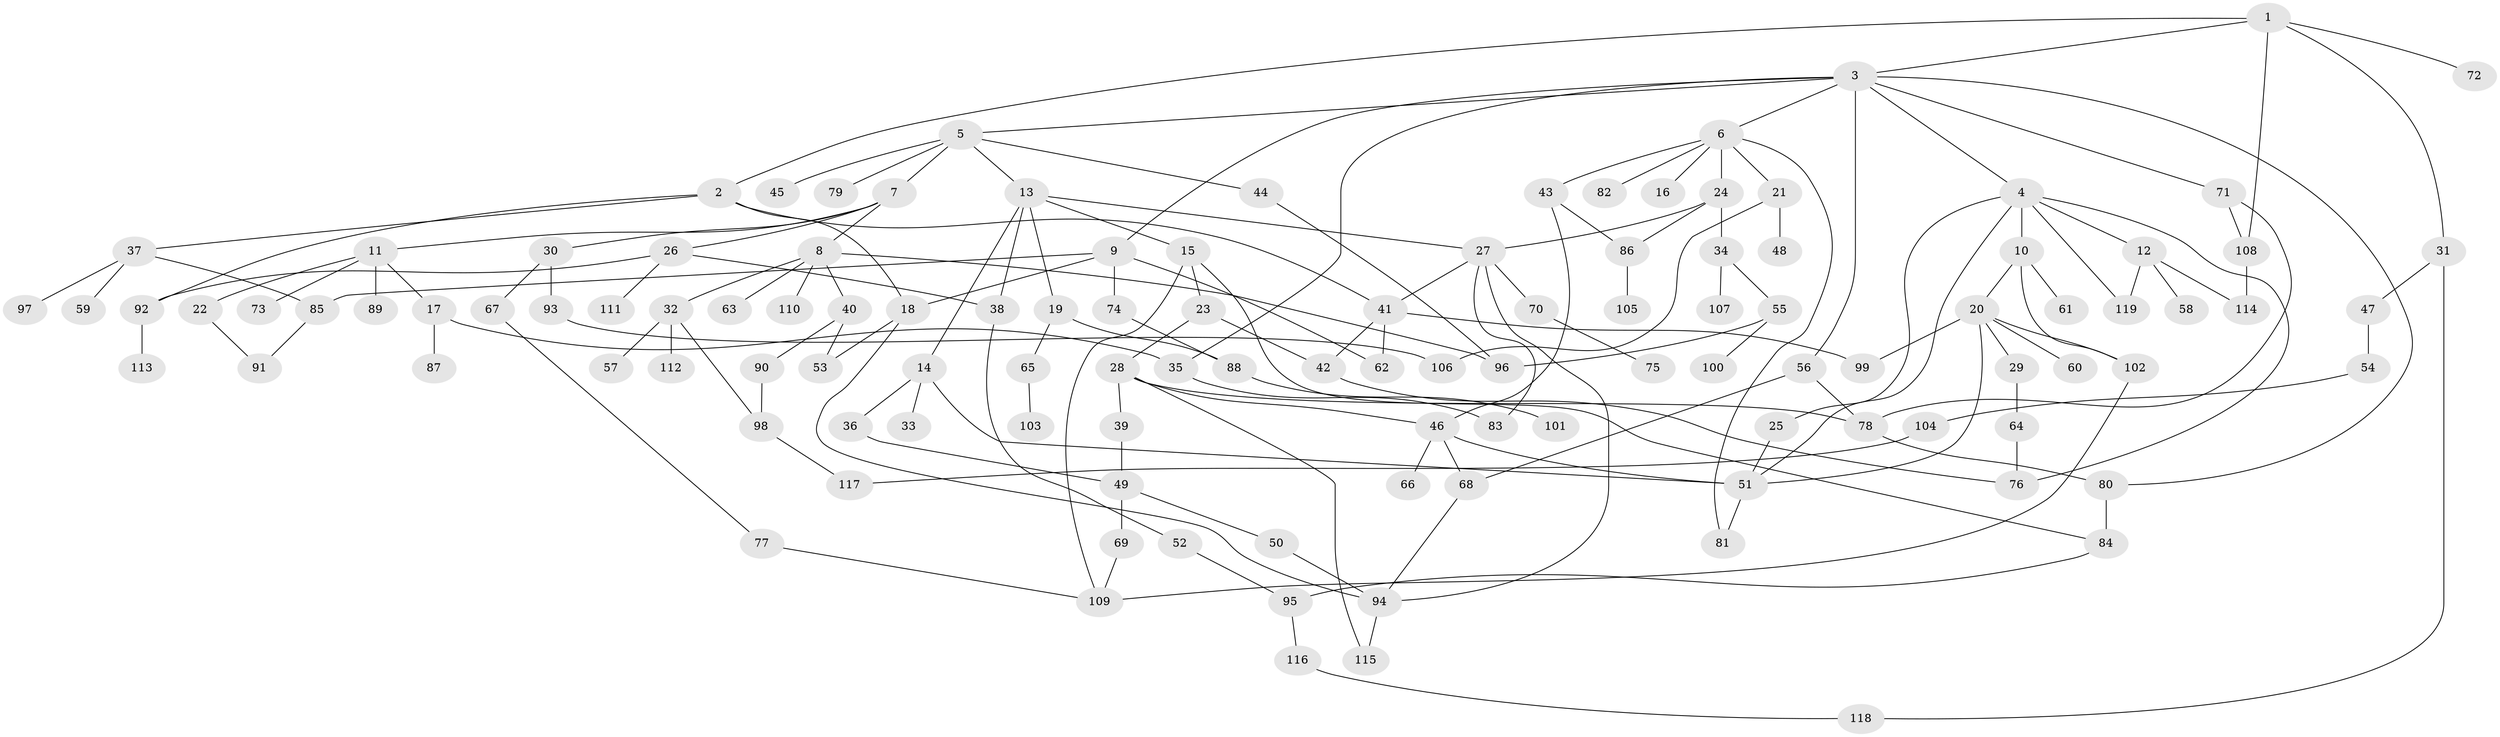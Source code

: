// coarse degree distribution, {3: 0.25, 9: 0.027777777777777776, 4: 0.19444444444444445, 2: 0.2222222222222222, 6: 0.05555555555555555, 7: 0.05555555555555555, 5: 0.05555555555555555, 1: 0.08333333333333333, 8: 0.027777777777777776, 13: 0.027777777777777776}
// Generated by graph-tools (version 1.1) at 2025/36/03/04/25 23:36:11]
// undirected, 119 vertices, 165 edges
graph export_dot {
  node [color=gray90,style=filled];
  1;
  2;
  3;
  4;
  5;
  6;
  7;
  8;
  9;
  10;
  11;
  12;
  13;
  14;
  15;
  16;
  17;
  18;
  19;
  20;
  21;
  22;
  23;
  24;
  25;
  26;
  27;
  28;
  29;
  30;
  31;
  32;
  33;
  34;
  35;
  36;
  37;
  38;
  39;
  40;
  41;
  42;
  43;
  44;
  45;
  46;
  47;
  48;
  49;
  50;
  51;
  52;
  53;
  54;
  55;
  56;
  57;
  58;
  59;
  60;
  61;
  62;
  63;
  64;
  65;
  66;
  67;
  68;
  69;
  70;
  71;
  72;
  73;
  74;
  75;
  76;
  77;
  78;
  79;
  80;
  81;
  82;
  83;
  84;
  85;
  86;
  87;
  88;
  89;
  90;
  91;
  92;
  93;
  94;
  95;
  96;
  97;
  98;
  99;
  100;
  101;
  102;
  103;
  104;
  105;
  106;
  107;
  108;
  109;
  110;
  111;
  112;
  113;
  114;
  115;
  116;
  117;
  118;
  119;
  1 -- 2;
  1 -- 3;
  1 -- 31;
  1 -- 72;
  1 -- 108;
  2 -- 37;
  2 -- 41;
  2 -- 92;
  2 -- 18;
  3 -- 4;
  3 -- 5;
  3 -- 6;
  3 -- 9;
  3 -- 35;
  3 -- 56;
  3 -- 71;
  3 -- 80;
  4 -- 10;
  4 -- 12;
  4 -- 25;
  4 -- 51;
  4 -- 119;
  4 -- 76;
  5 -- 7;
  5 -- 13;
  5 -- 44;
  5 -- 45;
  5 -- 79;
  6 -- 16;
  6 -- 21;
  6 -- 24;
  6 -- 43;
  6 -- 81;
  6 -- 82;
  7 -- 8;
  7 -- 11;
  7 -- 26;
  7 -- 30;
  8 -- 32;
  8 -- 40;
  8 -- 63;
  8 -- 96;
  8 -- 110;
  9 -- 18;
  9 -- 74;
  9 -- 62;
  9 -- 85;
  10 -- 20;
  10 -- 61;
  10 -- 102;
  11 -- 17;
  11 -- 22;
  11 -- 73;
  11 -- 89;
  12 -- 58;
  12 -- 119;
  12 -- 114;
  13 -- 14;
  13 -- 15;
  13 -- 19;
  13 -- 27;
  13 -- 38;
  14 -- 33;
  14 -- 36;
  14 -- 51;
  15 -- 23;
  15 -- 84;
  15 -- 109;
  17 -- 87;
  17 -- 35;
  18 -- 94;
  18 -- 53;
  19 -- 65;
  19 -- 88;
  20 -- 29;
  20 -- 60;
  20 -- 99;
  20 -- 102;
  20 -- 51;
  21 -- 48;
  21 -- 106;
  22 -- 91;
  23 -- 28;
  23 -- 42;
  24 -- 34;
  24 -- 86;
  24 -- 27;
  25 -- 51;
  26 -- 111;
  26 -- 38;
  26 -- 92;
  27 -- 70;
  27 -- 83;
  27 -- 94;
  27 -- 41;
  28 -- 39;
  28 -- 46;
  28 -- 78;
  28 -- 115;
  29 -- 64;
  30 -- 67;
  30 -- 93;
  31 -- 47;
  31 -- 118;
  32 -- 57;
  32 -- 98;
  32 -- 112;
  34 -- 55;
  34 -- 107;
  35 -- 83;
  36 -- 49;
  37 -- 59;
  37 -- 85;
  37 -- 97;
  38 -- 52;
  39 -- 49;
  40 -- 53;
  40 -- 90;
  41 -- 42;
  41 -- 62;
  41 -- 99;
  42 -- 76;
  43 -- 46;
  43 -- 86;
  44 -- 96;
  46 -- 66;
  46 -- 51;
  46 -- 68;
  47 -- 54;
  49 -- 50;
  49 -- 69;
  50 -- 94;
  51 -- 81;
  52 -- 95;
  54 -- 104;
  55 -- 100;
  55 -- 96;
  56 -- 68;
  56 -- 78;
  64 -- 76;
  65 -- 103;
  67 -- 77;
  68 -- 94;
  69 -- 109;
  70 -- 75;
  71 -- 108;
  71 -- 78;
  74 -- 88;
  77 -- 109;
  78 -- 80;
  80 -- 84;
  84 -- 95;
  85 -- 91;
  86 -- 105;
  88 -- 101;
  90 -- 98;
  92 -- 113;
  93 -- 106;
  94 -- 115;
  95 -- 116;
  98 -- 117;
  102 -- 109;
  104 -- 117;
  108 -- 114;
  116 -- 118;
}
